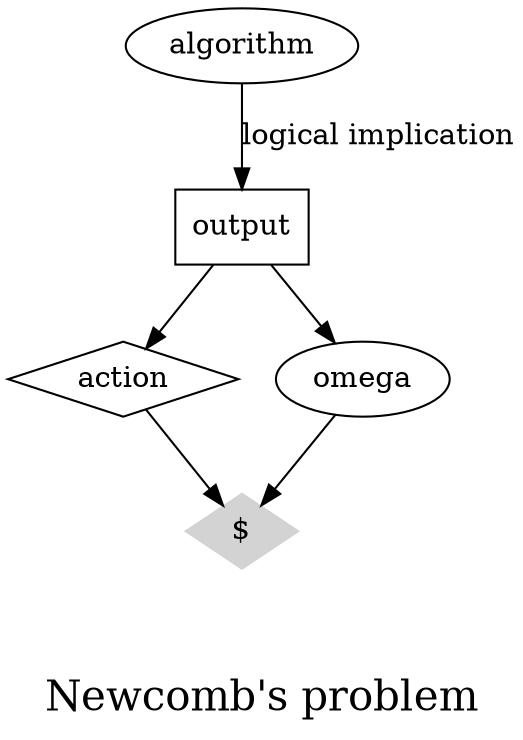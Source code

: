 // dot <newcomb.gv -Tpng >newcomb.png
// eog newcomb.png

// interactive svg for development!
// dot <newcomb.gv -Tsvg >newcomb.svg && eog newcomb.svg &

digraph newcomb {
        node [shape=ellipse]; algorithm;
        node [shape=box]; output;
        node [shape=diamond]; action;
        node [shape=ellipse]; omega;
        node [shape=diamond,style=filled,color=lightgrey, label="$"] utility;

        algorithm -> output [label="logical implication"];
        output -> action;
        output -> omega;
        action -> utility;
        omega -> utility;

        label = "\n\nNewcomb's problem"
        fontsize=20;
}
